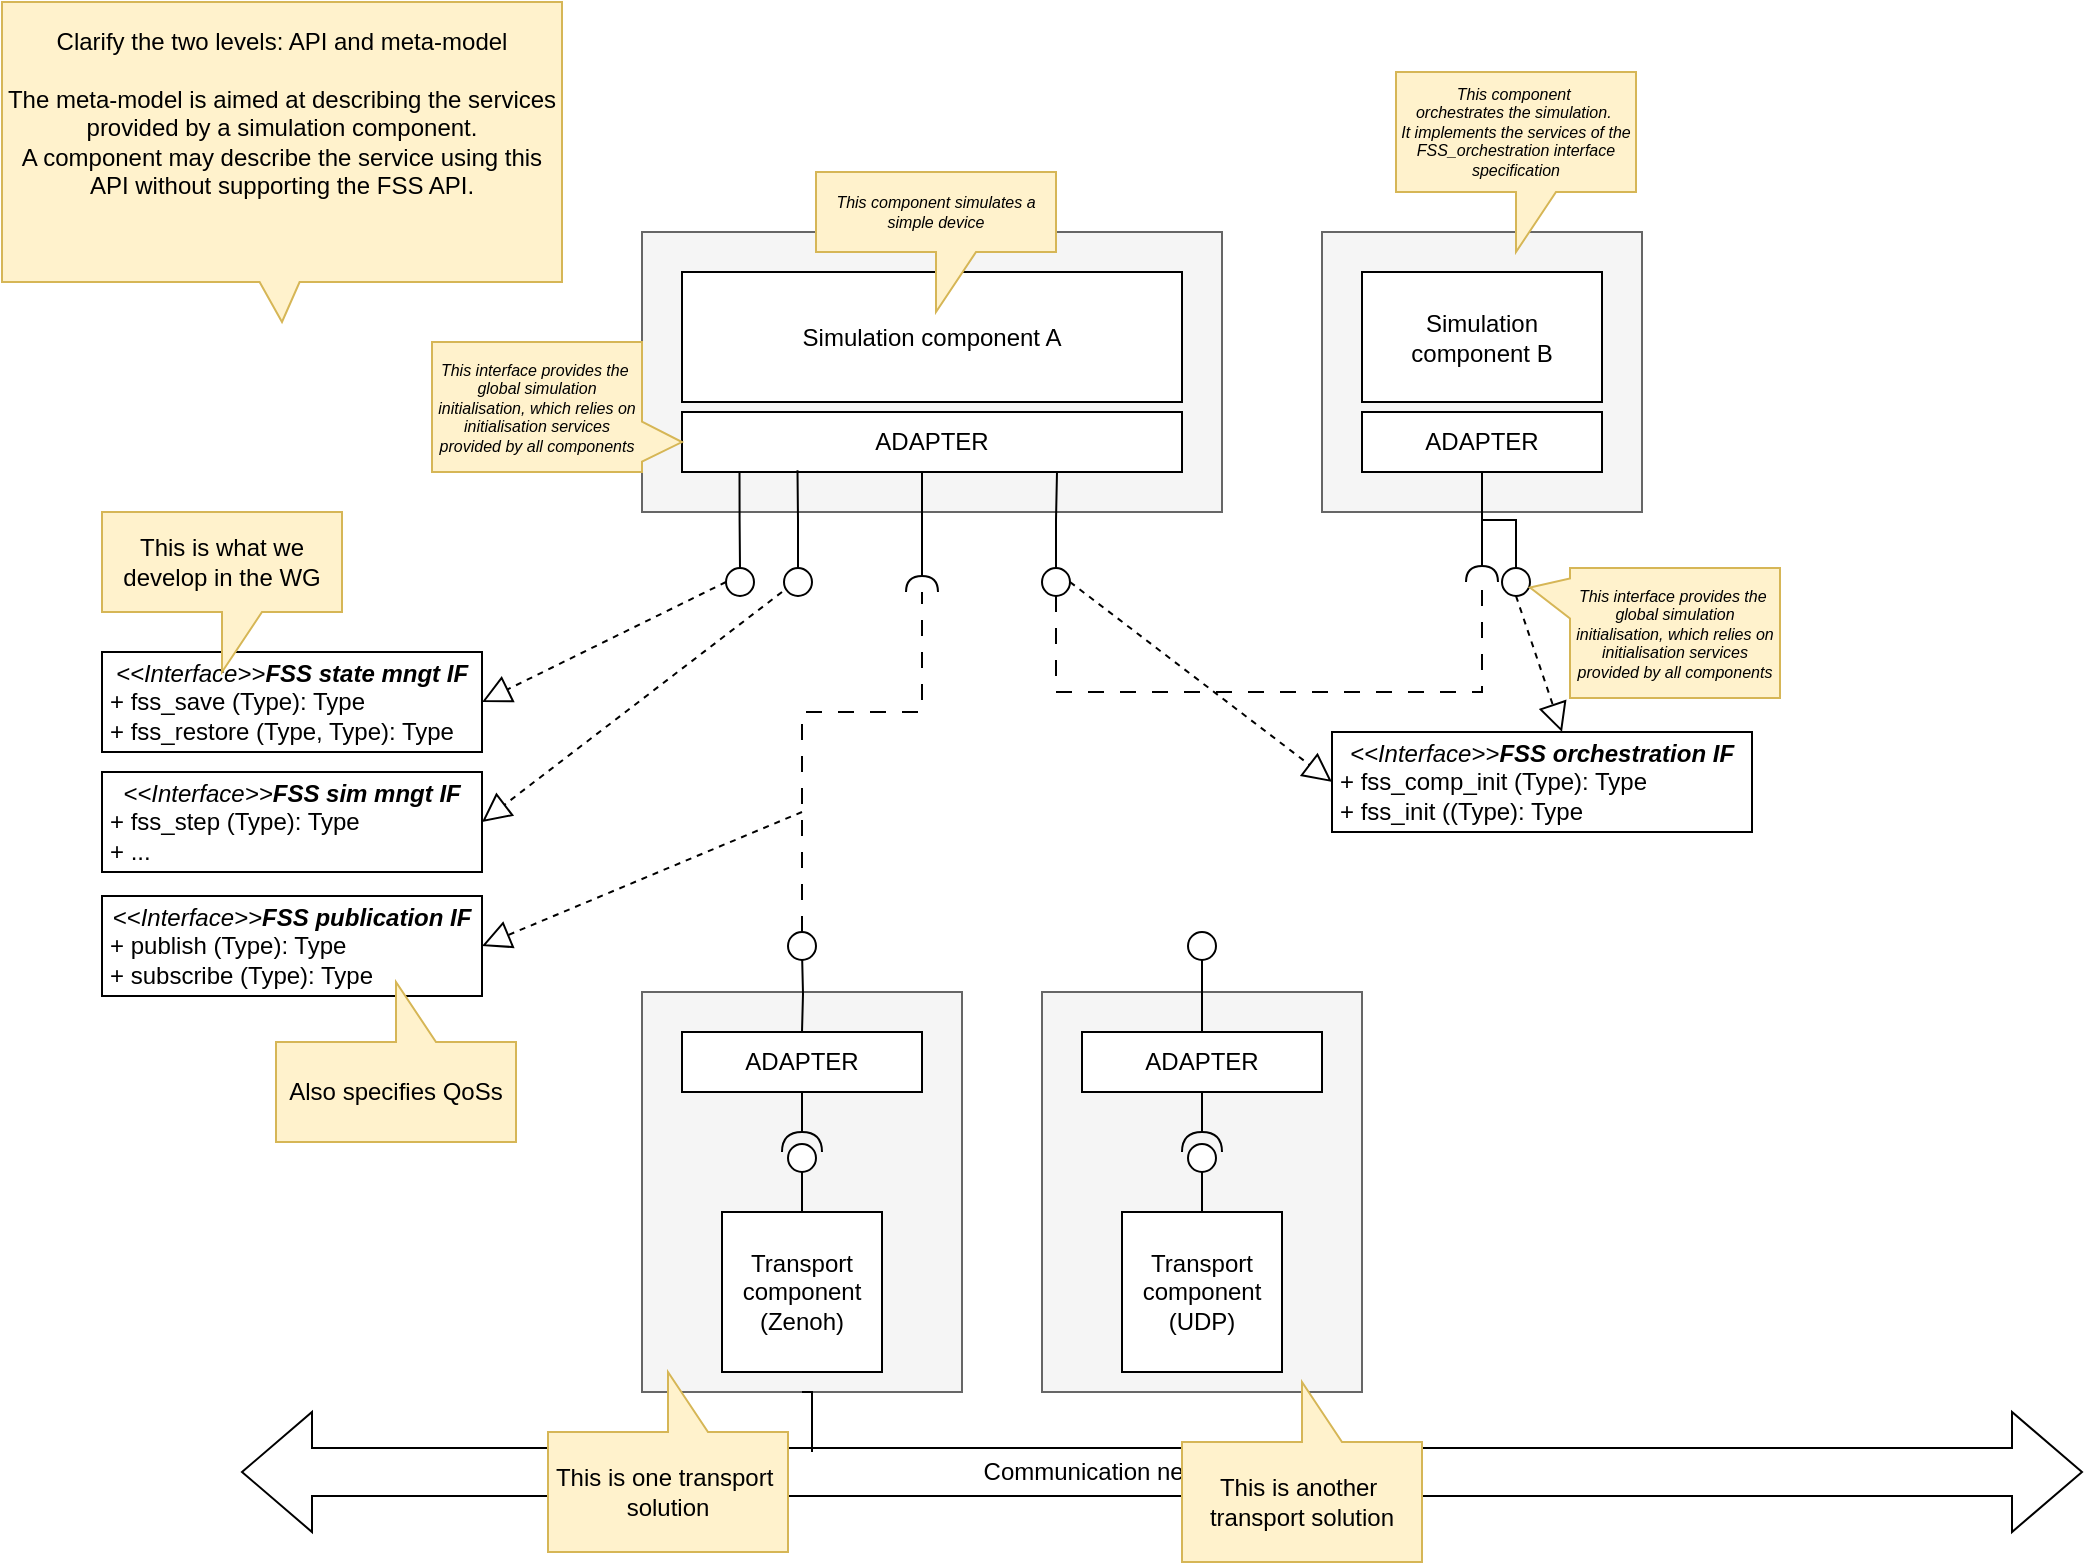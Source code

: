 <mxfile version="24.4.10" type="github">
  <diagram name="Page-1" id="a3lJTu-IXyHbUOSdx-mn">
    <mxGraphModel dx="814" dy="5165" grid="1" gridSize="10" guides="1" tooltips="1" connect="1" arrows="1" fold="1" page="1" pageScale="1" pageWidth="3300" pageHeight="4681" math="0" shadow="0">
      <root>
        <mxCell id="0" />
        <mxCell id="1" parent="0" />
        <mxCell id="cw1v78BgHGjvIyoxlNof-67" value="" style="rounded=0;whiteSpace=wrap;html=1;fillColor=#f5f5f5;fontColor=#333333;strokeColor=#666666;" vertex="1" parent="1">
          <mxGeometry x="700" y="-60" width="160" height="140" as="geometry" />
        </mxCell>
        <mxCell id="cw1v78BgHGjvIyoxlNof-42" value="" style="rounded=0;whiteSpace=wrap;html=1;fillColor=#f5f5f5;fontColor=#333333;strokeColor=#666666;" vertex="1" parent="1">
          <mxGeometry x="360" y="-60" width="290" height="140" as="geometry" />
        </mxCell>
        <mxCell id="cw1v78BgHGjvIyoxlNof-12" value="Communication network transport" style="html=1;shadow=0;dashed=0;align=center;verticalAlign=middle;shape=mxgraph.arrows2.twoWayArrow;dy=0.6;dx=35;" vertex="1" parent="1">
          <mxGeometry x="160" y="530" width="920" height="60" as="geometry" />
        </mxCell>
        <mxCell id="cw1v78BgHGjvIyoxlNof-16" value="" style="endArrow=block;dashed=1;endFill=0;endSize=12;html=1;rounded=0;entryX=1;entryY=0.5;entryDx=0;entryDy=0;" edge="1" parent="1" target="cw1v78BgHGjvIyoxlNof-92">
          <mxGeometry width="160" relative="1" as="geometry">
            <mxPoint x="440" y="230" as="sourcePoint" />
            <mxPoint x="630" y="305" as="targetPoint" />
          </mxGeometry>
        </mxCell>
        <mxCell id="cw1v78BgHGjvIyoxlNof-17" value="" style="endArrow=block;dashed=1;endFill=0;endSize=12;html=1;rounded=0;entryX=1;entryY=0.5;entryDx=0;entryDy=0;exitX=0;exitY=0.5;exitDx=0;exitDy=0;" edge="1" parent="1" source="cw1v78BgHGjvIyoxlNof-78" target="cw1v78BgHGjvIyoxlNof-43">
          <mxGeometry width="160" relative="1" as="geometry">
            <mxPoint x="390" y="115" as="sourcePoint" />
            <mxPoint x="270" y="42.5" as="targetPoint" />
          </mxGeometry>
        </mxCell>
        <mxCell id="cw1v78BgHGjvIyoxlNof-79" style="edgeStyle=orthogonalEdgeStyle;rounded=0;orthogonalLoop=1;jettySize=auto;html=1;exitX=0.115;exitY=0.971;exitDx=0;exitDy=0;entryX=0.5;entryY=0;entryDx=0;entryDy=0;endArrow=none;endFill=0;exitPerimeter=0;" edge="1" parent="1" source="cw1v78BgHGjvIyoxlNof-29" target="cw1v78BgHGjvIyoxlNof-78">
          <mxGeometry relative="1" as="geometry" />
        </mxCell>
        <mxCell id="cw1v78BgHGjvIyoxlNof-29" value="ADAPTER" style="rounded=0;whiteSpace=wrap;html=1;" vertex="1" parent="1">
          <mxGeometry x="380" y="30" width="250" height="30" as="geometry" />
        </mxCell>
        <mxCell id="cw1v78BgHGjvIyoxlNof-37" value="" style="ellipse;whiteSpace=wrap;html=1;align=center;aspect=fixed;fillColor=none;strokeColor=none;resizable=0;perimeter=centerPerimeter;rotatable=0;allowArrows=0;points=[];outlineConnect=1;" vertex="1" parent="1">
          <mxGeometry x="590" y="30" width="10" height="10" as="geometry" />
        </mxCell>
        <mxCell id="cw1v78BgHGjvIyoxlNof-43" value="&lt;p style=&quot;margin:0px;margin-top:4px;text-align:center;&quot;&gt;&lt;i&gt;&amp;lt;&amp;lt;Interface&amp;gt;&amp;gt;&lt;b&gt;FSS state mngt IF&lt;/b&gt;&lt;/i&gt;&lt;br&gt;&lt;/p&gt;&lt;p style=&quot;margin:0px;margin-left:4px;&quot;&gt;&lt;/p&gt;&lt;p style=&quot;margin:0px;margin-left:4px;&quot;&gt;+ fss_save (Type): Type&lt;br&gt;+ fss_restore (Type, Type): Type&lt;/p&gt;" style="verticalAlign=top;align=left;overflow=fill;html=1;whiteSpace=wrap;" vertex="1" parent="1">
          <mxGeometry x="90" y="150" width="190" height="50" as="geometry" />
        </mxCell>
        <mxCell id="cw1v78BgHGjvIyoxlNof-45" value="" style="rounded=0;whiteSpace=wrap;html=1;fillColor=#f5f5f5;fontColor=#333333;strokeColor=#666666;" vertex="1" parent="1">
          <mxGeometry x="360" y="320" width="160" height="200" as="geometry" />
        </mxCell>
        <mxCell id="cw1v78BgHGjvIyoxlNof-46" value="&lt;div&gt;Transport&lt;/div&gt;&lt;div&gt;component&lt;/div&gt;&lt;div&gt;(Zenoh)&lt;/div&gt;" style="whiteSpace=wrap;html=1;aspect=fixed;" vertex="1" parent="1">
          <mxGeometry x="400" y="430" width="80" height="80" as="geometry" />
        </mxCell>
        <mxCell id="cw1v78BgHGjvIyoxlNof-62" style="edgeStyle=orthogonalEdgeStyle;rounded=0;orthogonalLoop=1;jettySize=auto;html=1;entryX=0.5;entryY=0;entryDx=0;entryDy=0;endArrow=none;endFill=0;" edge="1" parent="1" target="cw1v78BgHGjvIyoxlNof-50">
          <mxGeometry relative="1" as="geometry">
            <mxPoint x="440" y="300" as="sourcePoint" />
          </mxGeometry>
        </mxCell>
        <mxCell id="cw1v78BgHGjvIyoxlNof-50" value="ADAPTER" style="rounded=0;whiteSpace=wrap;html=1;" vertex="1" parent="1">
          <mxGeometry x="380" y="340" width="120" height="30" as="geometry" />
        </mxCell>
        <mxCell id="cw1v78BgHGjvIyoxlNof-53" value="" style="ellipse;whiteSpace=wrap;html=1;align=center;aspect=fixed;fillColor=none;strokeColor=none;resizable=0;perimeter=centerPerimeter;rotatable=0;allowArrows=0;points=[];outlineConnect=1;" vertex="1" parent="1">
          <mxGeometry x="590" y="470" width="10" height="10" as="geometry" />
        </mxCell>
        <mxCell id="cw1v78BgHGjvIyoxlNof-60" value="" style="group;rotation=270;" vertex="1" connectable="0" parent="1">
          <mxGeometry x="430" y="370" width="20" height="60" as="geometry" />
        </mxCell>
        <mxCell id="cw1v78BgHGjvIyoxlNof-57" value="" style="shape=providedRequiredInterface;html=1;verticalLabelPosition=bottom;sketch=0;rotation=-90;" vertex="1" parent="cw1v78BgHGjvIyoxlNof-60">
          <mxGeometry y="20" width="20" height="20" as="geometry" />
        </mxCell>
        <mxCell id="cw1v78BgHGjvIyoxlNof-58" style="edgeStyle=orthogonalEdgeStyle;rounded=0;orthogonalLoop=1;jettySize=auto;html=1;exitX=0.75;exitY=1;exitDx=0;exitDy=0;entryX=0;entryY=0.5;entryDx=0;entryDy=0;entryPerimeter=0;endArrow=none;endFill=0;" edge="1" parent="cw1v78BgHGjvIyoxlNof-60" target="cw1v78BgHGjvIyoxlNof-57">
          <mxGeometry relative="1" as="geometry">
            <mxPoint x="10" y="60" as="sourcePoint" />
          </mxGeometry>
        </mxCell>
        <mxCell id="cw1v78BgHGjvIyoxlNof-59" style="edgeStyle=orthogonalEdgeStyle;rounded=0;orthogonalLoop=1;jettySize=auto;html=1;exitX=0.75;exitY=0;exitDx=0;exitDy=0;entryX=1;entryY=0.5;entryDx=0;entryDy=0;entryPerimeter=0;endArrow=none;endFill=0;" edge="1" parent="cw1v78BgHGjvIyoxlNof-60" target="cw1v78BgHGjvIyoxlNof-57">
          <mxGeometry relative="1" as="geometry">
            <mxPoint x="10" as="sourcePoint" />
          </mxGeometry>
        </mxCell>
        <mxCell id="cw1v78BgHGjvIyoxlNof-63" value="&lt;p style=&quot;margin:0px;margin-top:4px;text-align:center;&quot;&gt;&lt;i&gt;&amp;lt;&amp;lt;Interface&amp;gt;&amp;gt;&lt;b&gt;FSS sim mngt IF&lt;/b&gt;&lt;/i&gt;&lt;br&gt;&lt;/p&gt;&lt;p style=&quot;margin:0px;margin-left:4px;&quot;&gt;&lt;/p&gt;&lt;p style=&quot;margin:0px;margin-left:4px;&quot;&gt;+ fss_step (Type): Type&lt;br&gt;&lt;/p&gt;&lt;p style=&quot;margin:0px;margin-left:4px;&quot;&gt;+ ...&lt;/p&gt;" style="verticalAlign=top;align=left;overflow=fill;html=1;whiteSpace=wrap;" vertex="1" parent="1">
          <mxGeometry x="90" y="210" width="190" height="50" as="geometry" />
        </mxCell>
        <mxCell id="cw1v78BgHGjvIyoxlNof-64" value="" style="endArrow=block;dashed=1;endFill=0;endSize=12;html=1;rounded=0;entryX=1;entryY=0.5;entryDx=0;entryDy=0;" edge="1" parent="1" target="cw1v78BgHGjvIyoxlNof-63">
          <mxGeometry width="160" relative="1" as="geometry">
            <mxPoint x="430" y="120" as="sourcePoint" />
            <mxPoint x="290" y="125" as="targetPoint" />
          </mxGeometry>
        </mxCell>
        <mxCell id="cw1v78BgHGjvIyoxlNof-66" value="This component&amp;nbsp;&lt;div style=&quot;font-size: 8px;&quot;&gt;orchestrates the simulation.&amp;nbsp;&lt;/div&gt;&lt;div style=&quot;font-size: 8px;&quot;&gt;It implements the services of the FSS_orchestration interface specification&lt;/div&gt;" style="shape=callout;whiteSpace=wrap;html=1;perimeter=calloutPerimeter;fillColor=#fff2cc;strokeColor=#d6b656;fontSize=8;fontStyle=2" vertex="1" parent="1">
          <mxGeometry x="737" y="-140" width="120" height="90" as="geometry" />
        </mxCell>
        <mxCell id="cw1v78BgHGjvIyoxlNof-69" value="ADAPTER" style="rounded=0;whiteSpace=wrap;html=1;" vertex="1" parent="1">
          <mxGeometry x="720" y="30" width="120" height="30" as="geometry" />
        </mxCell>
        <mxCell id="cw1v78BgHGjvIyoxlNof-70" value="" style="rounded=0;orthogonalLoop=1;jettySize=auto;html=1;endArrow=halfCircle;endFill=0;endSize=6;strokeWidth=1;sketch=0;fontSize=12;curved=1;exitX=0.5;exitY=1;exitDx=0;exitDy=0;" edge="1" parent="1" source="cw1v78BgHGjvIyoxlNof-69">
          <mxGeometry relative="1" as="geometry">
            <mxPoint x="955" y="30.476" as="sourcePoint" />
            <mxPoint x="780" y="115" as="targetPoint" />
          </mxGeometry>
        </mxCell>
        <mxCell id="cw1v78BgHGjvIyoxlNof-76" value="&lt;p style=&quot;margin:0px;margin-top:4px;text-align:center;&quot;&gt;&lt;i&gt;&amp;lt;&amp;lt;Interface&amp;gt;&amp;gt;&lt;b&gt;FSS orchestration IF&lt;/b&gt;&lt;/i&gt;&lt;br&gt;&lt;/p&gt;&lt;p style=&quot;margin:0px;margin-left:4px;&quot;&gt;&lt;/p&gt;&lt;p style=&quot;margin:0px;margin-left:4px;&quot;&gt;+ fss_comp_init (Type): Type&lt;br&gt;+ fss_init (&lt;span style=&quot;background-color: initial;&quot;&gt;(Type): Type&lt;/span&gt;&lt;/p&gt;" style="verticalAlign=top;align=left;overflow=fill;html=1;whiteSpace=wrap;" vertex="1" parent="1">
          <mxGeometry x="705" y="190" width="210" height="50" as="geometry" />
        </mxCell>
        <mxCell id="cw1v78BgHGjvIyoxlNof-78" value="" style="ellipse;whiteSpace=wrap;html=1;aspect=fixed;" vertex="1" parent="1">
          <mxGeometry x="402" y="108" width="14" height="14" as="geometry" />
        </mxCell>
        <mxCell id="cw1v78BgHGjvIyoxlNof-82" style="edgeStyle=orthogonalEdgeStyle;rounded=0;orthogonalLoop=1;jettySize=auto;html=1;dashed=1;dashPattern=8 8;endArrow=none;endFill=0;exitX=0.5;exitY=1;exitDx=0;exitDy=0;" edge="1" parent="1" source="cw1v78BgHGjvIyoxlNof-83">
          <mxGeometry relative="1" as="geometry">
            <mxPoint x="780.0" y="115.0" as="targetPoint" />
            <Array as="points">
              <mxPoint x="567" y="170" />
              <mxPoint x="780" y="170" />
            </Array>
          </mxGeometry>
        </mxCell>
        <mxCell id="cw1v78BgHGjvIyoxlNof-80" value="" style="ellipse;whiteSpace=wrap;html=1;aspect=fixed;" vertex="1" parent="1">
          <mxGeometry x="431" y="108" width="14" height="14" as="geometry" />
        </mxCell>
        <mxCell id="cw1v78BgHGjvIyoxlNof-81" style="edgeStyle=orthogonalEdgeStyle;rounded=0;orthogonalLoop=1;jettySize=auto;html=1;entryX=0.231;entryY=0.971;entryDx=0;entryDy=0;endArrow=none;endFill=0;entryPerimeter=0;" edge="1" parent="1" source="cw1v78BgHGjvIyoxlNof-80" target="cw1v78BgHGjvIyoxlNof-29">
          <mxGeometry relative="1" as="geometry" />
        </mxCell>
        <mxCell id="cw1v78BgHGjvIyoxlNof-83" value="" style="ellipse;whiteSpace=wrap;html=1;aspect=fixed;" vertex="1" parent="1">
          <mxGeometry x="560" y="108" width="14" height="14" as="geometry" />
        </mxCell>
        <mxCell id="cw1v78BgHGjvIyoxlNof-84" style="edgeStyle=orthogonalEdgeStyle;rounded=0;orthogonalLoop=1;jettySize=auto;html=1;entryX=0.75;entryY=1;entryDx=0;entryDy=0;endArrow=none;endFill=0;" edge="1" parent="1" source="cw1v78BgHGjvIyoxlNof-83" target="cw1v78BgHGjvIyoxlNof-29">
          <mxGeometry relative="1" as="geometry">
            <mxPoint x="470" y="60" as="targetPoint" />
          </mxGeometry>
        </mxCell>
        <mxCell id="cw1v78BgHGjvIyoxlNof-85" value="" style="endArrow=block;dashed=1;endFill=0;endSize=12;html=1;rounded=0;entryX=0;entryY=0.5;entryDx=0;entryDy=0;exitX=1;exitY=0.5;exitDx=0;exitDy=0;" edge="1" parent="1" source="cw1v78BgHGjvIyoxlNof-83" target="cw1v78BgHGjvIyoxlNof-76">
          <mxGeometry width="160" relative="1" as="geometry">
            <mxPoint x="537" y="130" as="sourcePoint" />
            <mxPoint x="387" y="185" as="targetPoint" />
          </mxGeometry>
        </mxCell>
        <mxCell id="cw1v78BgHGjvIyoxlNof-91" value="" style="ellipse;whiteSpace=wrap;html=1;aspect=fixed;" vertex="1" parent="1">
          <mxGeometry x="433" y="290" width="14" height="14" as="geometry" />
        </mxCell>
        <mxCell id="cw1v78BgHGjvIyoxlNof-92" value="&lt;p style=&quot;margin:0px;margin-top:4px;text-align:center;&quot;&gt;&lt;i&gt;&amp;lt;&amp;lt;Interface&amp;gt;&amp;gt;&lt;b&gt;FSS publication IF&lt;/b&gt;&lt;/i&gt;&lt;br&gt;&lt;/p&gt;&lt;p style=&quot;margin:0px;margin-left:4px;&quot;&gt;&lt;/p&gt;&lt;p style=&quot;margin:0px;margin-left:4px;&quot;&gt;+ publish (Type): Type&lt;br&gt;&lt;/p&gt;&lt;p style=&quot;margin:0px;margin-left:4px;&quot;&gt;+ subscribe&amp;nbsp;&lt;span style=&quot;background-color: initial;&quot;&gt;(Type): Type&lt;/span&gt;&lt;/p&gt;" style="verticalAlign=top;align=left;overflow=fill;html=1;whiteSpace=wrap;" vertex="1" parent="1">
          <mxGeometry x="90" y="272" width="190" height="50" as="geometry" />
        </mxCell>
        <mxCell id="cw1v78BgHGjvIyoxlNof-94" value="Simulation component A" style="rounded=0;whiteSpace=wrap;html=1;" vertex="1" parent="1">
          <mxGeometry x="380" y="-40" width="250" height="65" as="geometry" />
        </mxCell>
        <mxCell id="cw1v78BgHGjvIyoxlNof-96" value="Simulation component B" style="rounded=0;whiteSpace=wrap;html=1;" vertex="1" parent="1">
          <mxGeometry x="720" y="-40" width="120" height="65" as="geometry" />
        </mxCell>
        <mxCell id="cw1v78BgHGjvIyoxlNof-97" value="" style="rounded=0;orthogonalLoop=1;jettySize=auto;html=1;endArrow=halfCircle;endFill=0;endSize=6;strokeWidth=1;sketch=0;fontSize=12;curved=1;" edge="1" parent="1">
          <mxGeometry relative="1" as="geometry">
            <mxPoint x="500" y="60" as="sourcePoint" />
            <mxPoint x="500" y="120" as="targetPoint" />
          </mxGeometry>
        </mxCell>
        <mxCell id="cw1v78BgHGjvIyoxlNof-98" style="edgeStyle=orthogonalEdgeStyle;rounded=0;orthogonalLoop=1;jettySize=auto;html=1;dashed=1;dashPattern=8 8;endArrow=none;endFill=0;exitX=0.5;exitY=0;exitDx=0;exitDy=0;" edge="1" parent="1" source="cw1v78BgHGjvIyoxlNof-91">
          <mxGeometry relative="1" as="geometry">
            <mxPoint x="500" y="120" as="targetPoint" />
            <mxPoint x="577" y="132" as="sourcePoint" />
            <Array as="points">
              <mxPoint x="440" y="180" />
              <mxPoint x="500" y="180" />
            </Array>
          </mxGeometry>
        </mxCell>
        <mxCell id="cw1v78BgHGjvIyoxlNof-99" value="Also specifies QoSs" style="shape=callout;whiteSpace=wrap;html=1;perimeter=calloutPerimeter;fillColor=#fff2cc;strokeColor=#d6b656;flipV=1;" vertex="1" parent="1">
          <mxGeometry x="177" y="315" width="120" height="80" as="geometry" />
        </mxCell>
        <mxCell id="cw1v78BgHGjvIyoxlNof-101" style="edgeStyle=orthogonalEdgeStyle;rounded=0;orthogonalLoop=1;jettySize=auto;html=1;exitX=0.5;exitY=1;exitDx=0;exitDy=0;endArrow=none;endFill=0;" edge="1" parent="1" source="cw1v78BgHGjvIyoxlNof-45">
          <mxGeometry relative="1" as="geometry">
            <mxPoint x="445" y="550" as="targetPoint" />
          </mxGeometry>
        </mxCell>
        <mxCell id="cw1v78BgHGjvIyoxlNof-103" value="" style="rounded=0;whiteSpace=wrap;html=1;fillColor=#f5f5f5;fontColor=#333333;strokeColor=#666666;" vertex="1" parent="1">
          <mxGeometry x="560" y="320" width="160" height="200" as="geometry" />
        </mxCell>
        <mxCell id="cw1v78BgHGjvIyoxlNof-104" value="&lt;div&gt;Transport&lt;/div&gt;&lt;div&gt;component&lt;/div&gt;&lt;div&gt;(UDP)&lt;/div&gt;" style="whiteSpace=wrap;html=1;aspect=fixed;" vertex="1" parent="1">
          <mxGeometry x="600" y="430" width="80" height="80" as="geometry" />
        </mxCell>
        <mxCell id="cw1v78BgHGjvIyoxlNof-115" style="edgeStyle=orthogonalEdgeStyle;rounded=0;orthogonalLoop=1;jettySize=auto;html=1;exitX=0.5;exitY=0;exitDx=0;exitDy=0;endArrow=none;endFill=0;" edge="1" parent="1" source="cw1v78BgHGjvIyoxlNof-105" target="cw1v78BgHGjvIyoxlNof-114">
          <mxGeometry relative="1" as="geometry" />
        </mxCell>
        <mxCell id="cw1v78BgHGjvIyoxlNof-105" value="ADAPTER" style="rounded=0;whiteSpace=wrap;html=1;" vertex="1" parent="1">
          <mxGeometry x="580" y="340" width="120" height="30" as="geometry" />
        </mxCell>
        <mxCell id="cw1v78BgHGjvIyoxlNof-106" value="" style="group;rotation=270;" vertex="1" connectable="0" parent="1">
          <mxGeometry x="630" y="370" width="20" height="60" as="geometry" />
        </mxCell>
        <mxCell id="cw1v78BgHGjvIyoxlNof-107" value="" style="shape=providedRequiredInterface;html=1;verticalLabelPosition=bottom;sketch=0;rotation=-90;" vertex="1" parent="cw1v78BgHGjvIyoxlNof-106">
          <mxGeometry y="20" width="20" height="20" as="geometry" />
        </mxCell>
        <mxCell id="cw1v78BgHGjvIyoxlNof-108" style="edgeStyle=orthogonalEdgeStyle;rounded=0;orthogonalLoop=1;jettySize=auto;html=1;exitX=0.75;exitY=1;exitDx=0;exitDy=0;entryX=0;entryY=0.5;entryDx=0;entryDy=0;entryPerimeter=0;endArrow=none;endFill=0;" edge="1" parent="cw1v78BgHGjvIyoxlNof-106" target="cw1v78BgHGjvIyoxlNof-107">
          <mxGeometry relative="1" as="geometry">
            <mxPoint x="10" y="60" as="sourcePoint" />
          </mxGeometry>
        </mxCell>
        <mxCell id="cw1v78BgHGjvIyoxlNof-109" style="edgeStyle=orthogonalEdgeStyle;rounded=0;orthogonalLoop=1;jettySize=auto;html=1;exitX=0.75;exitY=0;exitDx=0;exitDy=0;entryX=1;entryY=0.5;entryDx=0;entryDy=0;entryPerimeter=0;endArrow=none;endFill=0;" edge="1" parent="cw1v78BgHGjvIyoxlNof-106" target="cw1v78BgHGjvIyoxlNof-107">
          <mxGeometry relative="1" as="geometry">
            <mxPoint x="10" as="sourcePoint" />
          </mxGeometry>
        </mxCell>
        <mxCell id="cw1v78BgHGjvIyoxlNof-110" value="This is one transport&amp;nbsp;&lt;br&gt;solution" style="shape=callout;whiteSpace=wrap;html=1;perimeter=calloutPerimeter;fillColor=#fff2cc;strokeColor=#d6b656;flipV=1;" vertex="1" parent="1">
          <mxGeometry x="313" y="510" width="120" height="90" as="geometry" />
        </mxCell>
        <mxCell id="cw1v78BgHGjvIyoxlNof-111" value="This is another&amp;nbsp;&lt;br&gt;transport solution" style="shape=callout;whiteSpace=wrap;html=1;perimeter=calloutPerimeter;fillColor=#fff2cc;strokeColor=#d6b656;flipV=1;" vertex="1" parent="1">
          <mxGeometry x="630" y="515" width="120" height="90" as="geometry" />
        </mxCell>
        <mxCell id="cw1v78BgHGjvIyoxlNof-114" value="" style="ellipse;whiteSpace=wrap;html=1;aspect=fixed;" vertex="1" parent="1">
          <mxGeometry x="633" y="290" width="14" height="14" as="geometry" />
        </mxCell>
        <mxCell id="cw1v78BgHGjvIyoxlNof-117" style="edgeStyle=orthogonalEdgeStyle;rounded=0;orthogonalLoop=1;jettySize=auto;html=1;entryX=0.5;entryY=1;entryDx=0;entryDy=0;endArrow=none;endFill=0;" edge="1" parent="1" source="cw1v78BgHGjvIyoxlNof-116" target="cw1v78BgHGjvIyoxlNof-69">
          <mxGeometry relative="1" as="geometry" />
        </mxCell>
        <mxCell id="cw1v78BgHGjvIyoxlNof-116" value="" style="ellipse;whiteSpace=wrap;html=1;aspect=fixed;" vertex="1" parent="1">
          <mxGeometry x="790" y="108" width="14" height="14" as="geometry" />
        </mxCell>
        <mxCell id="cw1v78BgHGjvIyoxlNof-118" value="" style="endArrow=block;dashed=1;endFill=0;endSize=12;html=1;rounded=0;exitX=0.5;exitY=1;exitDx=0;exitDy=0;" edge="1" parent="1" source="cw1v78BgHGjvIyoxlNof-116">
          <mxGeometry width="160" relative="1" as="geometry">
            <mxPoint x="790" y="130" as="sourcePoint" />
            <mxPoint x="820" y="190" as="targetPoint" />
          </mxGeometry>
        </mxCell>
        <mxCell id="cw1v78BgHGjvIyoxlNof-119" value="This interface provides the&amp;nbsp; global simulation initialisation, which relies on initialisation services provided by all components" style="shape=callout;whiteSpace=wrap;html=1;perimeter=calloutPerimeter;fillColor=#fff2cc;strokeColor=#d6b656;fontSize=8;fontStyle=2;size=20;position=0.08;position2=0.15;direction=south;" vertex="1" parent="1">
          <mxGeometry x="804" y="108" width="125" height="65" as="geometry" />
        </mxCell>
        <mxCell id="cw1v78BgHGjvIyoxlNof-65" value="This component simulates a simple device" style="shape=callout;whiteSpace=wrap;html=1;perimeter=calloutPerimeter;fillColor=#fff2cc;strokeColor=#d6b656;fontSize=8;fontStyle=2" vertex="1" parent="1">
          <mxGeometry x="447" y="-90" width="120" height="70" as="geometry" />
        </mxCell>
        <mxCell id="cw1v78BgHGjvIyoxlNof-120" value="This interface provides the&amp;nbsp; global simulation initialisation, which relies on initialisation services provided by all components" style="shape=callout;whiteSpace=wrap;html=1;perimeter=calloutPerimeter;fillColor=#fff2cc;strokeColor=#d6b656;fontSize=8;fontStyle=2;size=20;position=0.08;position2=0.23;direction=north;" vertex="1" parent="1">
          <mxGeometry x="255" y="-5" width="125" height="65" as="geometry" />
        </mxCell>
        <mxCell id="cw1v78BgHGjvIyoxlNof-41" value="This is what we develop in the WG" style="shape=callout;whiteSpace=wrap;html=1;perimeter=calloutPerimeter;fillColor=#fff2cc;strokeColor=#d6b656;" vertex="1" parent="1">
          <mxGeometry x="90" y="80" width="120" height="80" as="geometry" />
        </mxCell>
        <mxCell id="cw1v78BgHGjvIyoxlNof-121" value="Clarify the two levels: API and meta-model&lt;div&gt;&lt;br&gt;&lt;/div&gt;&lt;div&gt;The meta-model is aimed at describing the services provided by a simulation component.&lt;/div&gt;&lt;div&gt;A component may describe the service using this API without supporting the FSS API.&lt;/div&gt;&lt;div&gt;&lt;br&gt;&lt;div&gt;&lt;br&gt;&lt;/div&gt;&lt;/div&gt;" style="shape=callout;whiteSpace=wrap;html=1;perimeter=calloutPerimeter;fillColor=#fff2cc;strokeColor=#d6b656;size=20;position=0.46;position2=0.5;" vertex="1" parent="1">
          <mxGeometry x="40" y="-175" width="280" height="160" as="geometry" />
        </mxCell>
      </root>
    </mxGraphModel>
  </diagram>
</mxfile>
